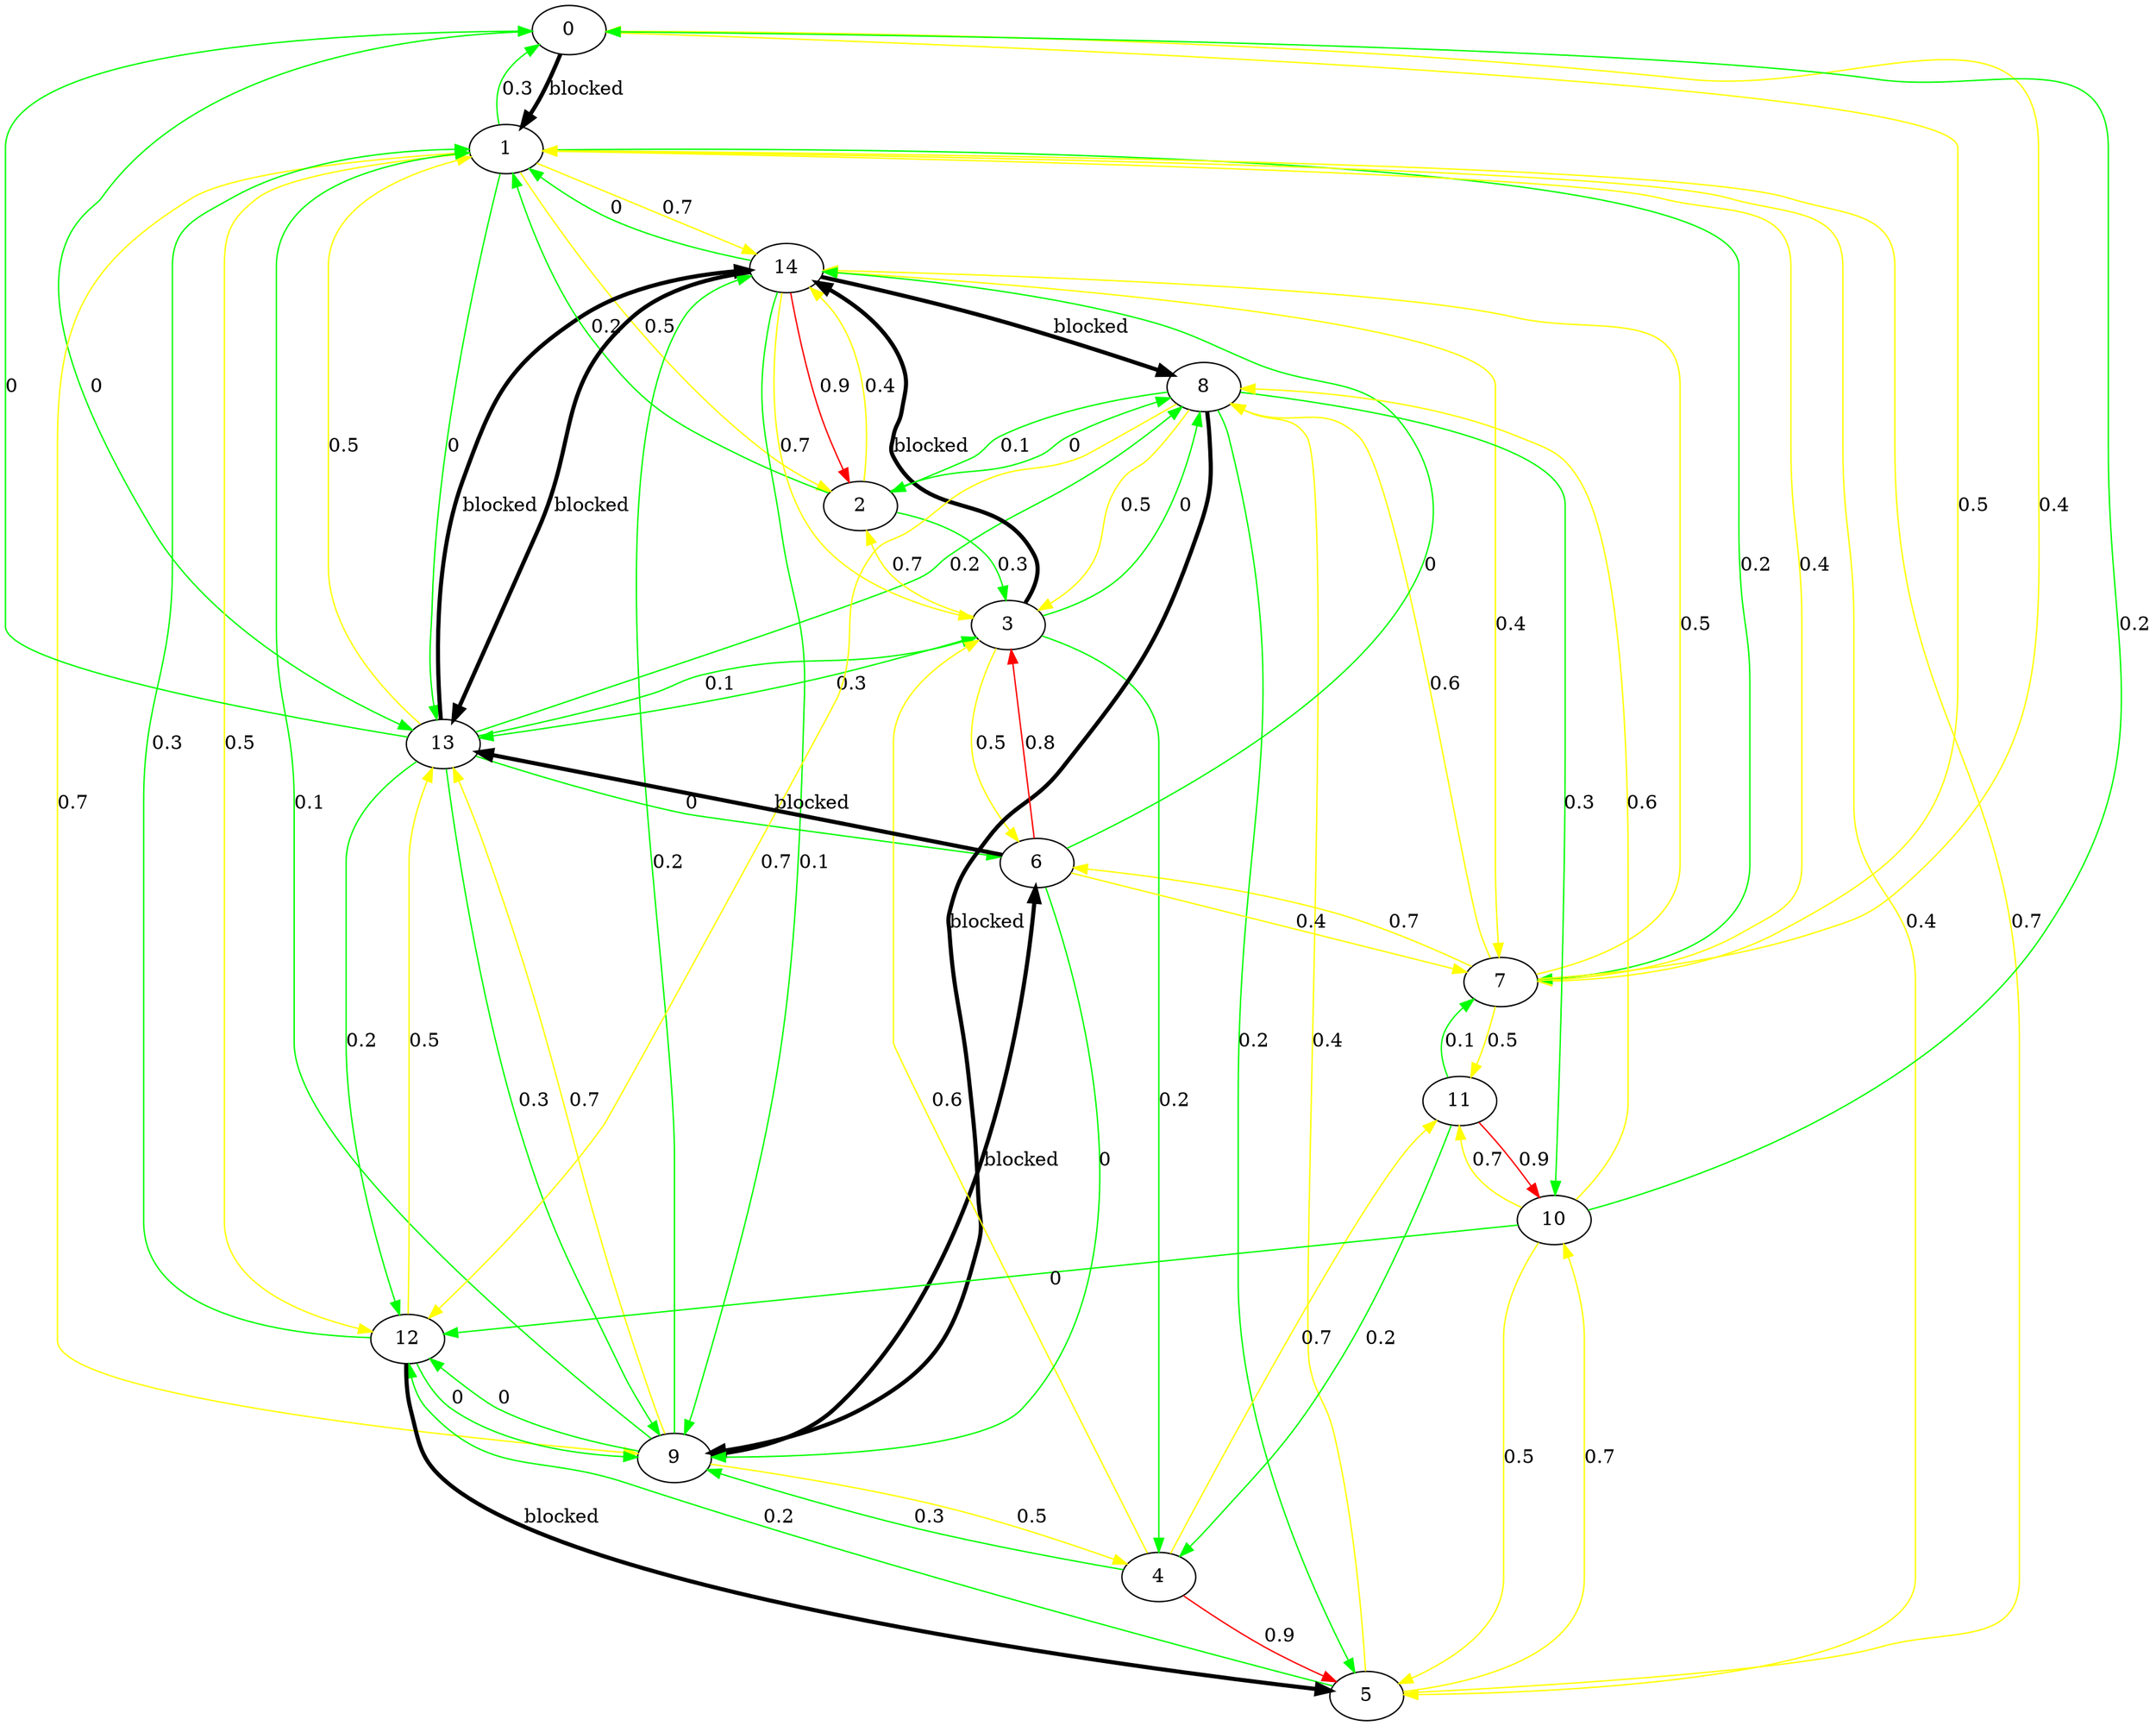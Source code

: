 digraph Test {
0 -> 1[label="blocked",color= black, penwidth="3"];
0 -> 7[label="0.5",color= yellow, penwidth="1"];
0 -> 13[label="0",color= green, penwidth="1"];
1 -> 0[label="0.3",color= green, penwidth="1"];
1 -> 2[label="0.5",color= yellow, penwidth="1"];
1 -> 5[label="0.4",color= yellow, penwidth="1"];
1 -> 7[label="0.2",color= green, penwidth="1"];
1 -> 9[label="0.7",color= yellow, penwidth="1"];
1 -> 12[label="0.5",color= yellow, penwidth="1"];
1 -> 13[label="0",color= green, penwidth="1"];
1 -> 14[label="0.7",color= yellow, penwidth="1"];
2 -> 1[label="0.2",color= green, penwidth="1"];
2 -> 3[label="0.3",color= green, penwidth="1"];
2 -> 8[label="0",color= green, penwidth="1"];
2 -> 14[label="0.4",color= yellow, penwidth="1"];
3 -> 2[label="0.7",color= yellow, penwidth="1"];
3 -> 4[label="0.2",color= green, penwidth="1"];
3 -> 6[label="0.5",color= yellow, penwidth="1"];
3 -> 8[label="0",color= green, penwidth="1"];
3 -> 13[label="0.3",color= green, penwidth="1"];
3 -> 14[label="blocked",color= black, penwidth="3"];
4 -> 3[label="0.6",color= yellow, penwidth="1"];
4 -> 5[label="0.9",color= red, penwidth="1"];
4 -> 9[label="0.3",color= green, penwidth="1"];
4 -> 11[label="0.7",color= yellow, penwidth="1"];
5 -> 1[label="0.7",color= yellow, penwidth="1"];
5 -> 8[label="0.4",color= yellow, penwidth="1"];
5 -> 10[label="0.7",color= yellow, penwidth="1"];
5 -> 12[label="0.2",color= green, penwidth="1"];
6 -> 3[label="0.8",color= red, penwidth="1"];
6 -> 7[label="0.4",color= yellow, penwidth="1"];
6 -> 9[label="0",color= green, penwidth="1"];
6 -> 13[label="blocked",color= black, penwidth="3"];
6 -> 14[label="0",color= green, penwidth="1"];
7 -> 0[label="0.4",color= yellow, penwidth="1"];
7 -> 1[label="0.4",color= yellow, penwidth="1"];
7 -> 6[label="0.7",color= yellow, penwidth="1"];
7 -> 8[label="0.6",color= yellow, penwidth="1"];
7 -> 11[label="0.5",color= yellow, penwidth="1"];
7 -> 14[label="0.5",color= yellow, penwidth="1"];
8 -> 2[label="0.1",color= green, penwidth="1"];
8 -> 3[label="0.5",color= yellow, penwidth="1"];
8 -> 5[label="0.2",color= green, penwidth="1"];
8 -> 9[label="blocked",color= black, penwidth="3"];
8 -> 10[label="0.3",color= green, penwidth="1"];
8 -> 12[label="0.7",color= yellow, penwidth="1"];
9 -> 1[label="0.1",color= green, penwidth="1"];
9 -> 4[label="0.5",color= yellow, penwidth="1"];
9 -> 6[label="blocked",color= black, penwidth="3"];
9 -> 12[label="0",color= green, penwidth="1"];
9 -> 13[label="0.7",color= yellow, penwidth="1"];
9 -> 14[label="0.2",color= green, penwidth="1"];
10 -> 0[label="0.2",color= green, penwidth="1"];
10 -> 5[label="0.5",color= yellow, penwidth="1"];
10 -> 8[label="0.6",color= yellow, penwidth="1"];
10 -> 11[label="0.7",color= yellow, penwidth="1"];
10 -> 12[label="0",color= green, penwidth="1"];
11 -> 4[label="0.2",color= green, penwidth="1"];
11 -> 7[label="0.1",color= green, penwidth="1"];
11 -> 10[label="0.9",color= red, penwidth="1"];
12 -> 1[label="0.3",color= green, penwidth="1"];
12 -> 5[label="blocked",color= black, penwidth="3"];
12 -> 9[label="0",color= green, penwidth="1"];
12 -> 13[label="0.5",color= yellow, penwidth="1"];
13 -> 0[label="0",color= green, penwidth="1"];
13 -> 1[label="0.5",color= yellow, penwidth="1"];
13 -> 3[label="0.1",color= green, penwidth="1"];
13 -> 6[label="0",color= green, penwidth="1"];
13 -> 8[label="0.2",color= green, penwidth="1"];
13 -> 9[label="0.3",color= green, penwidth="1"];
13 -> 12[label="0.2",color= green, penwidth="1"];
13 -> 14[label="blocked",color= black, penwidth="3"];
14 -> 1[label="0",color= green, penwidth="1"];
14 -> 2[label="0.9",color= red, penwidth="1"];
14 -> 3[label="0.7",color= yellow, penwidth="1"];
14 -> 7[label="0.4",color= yellow, penwidth="1"];
14 -> 8[label="blocked",color= black, penwidth="3"];
14 -> 9[label="0.1",color= green, penwidth="1"];
14 -> 13[label="blocked",color= black, penwidth="3"];
}